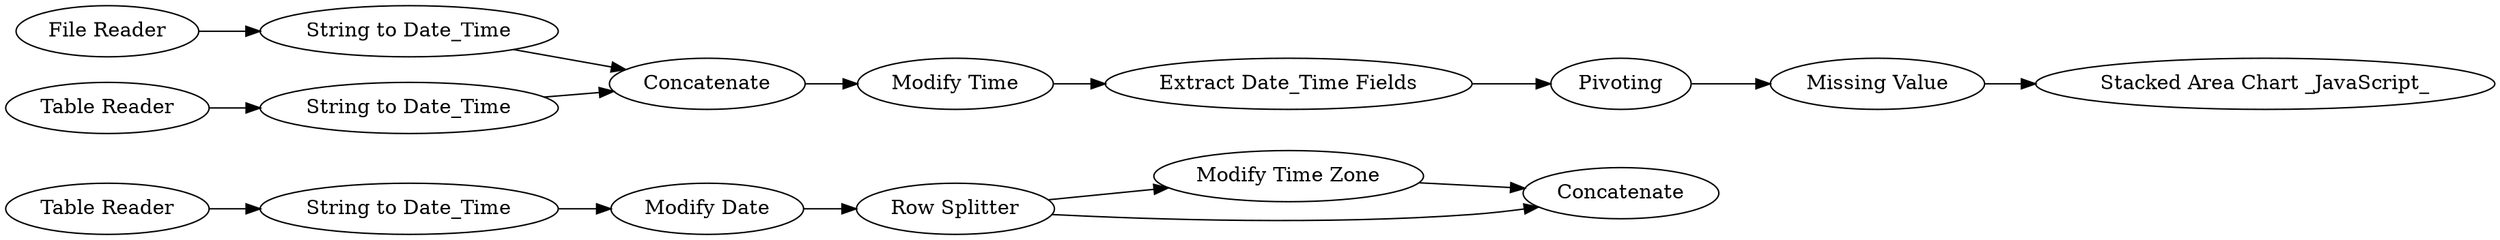 digraph {
	"-7563477027348949790_11" [label="Modify Time Zone"]
	"-7563477027348949790_18" [label=Concatenate]
	"-4605458192623597973_19" [label="String to Date_Time"]
	"-7563477027348949790_19" [label="Stacked Area Chart _JavaScript_"]
	"-7563477027348949790_2" [label="File Reader"]
	"-7563477027348949790_3" [label="String to Date_Time"]
	"178377989664380386_20" [label=Pivoting]
	"-7914772743183712009_4" [label="String to Date_Time"]
	"-7563477027348949790_4" [label=Concatenate]
	"-7563477027348949790_6" [label="Modify Date"]
	"-7563477027348949790_5" [label="Modify Time"]
	"-7914772743183712009_1" [label="Table Reader"]
	"-7563477027348949790_15" [label="Extract Date_Time Fields"]
	"178377989664380386_27" [label="Missing Value"]
	"-4605458192623597973_16" [label="Table Reader"]
	"-7563477027348949790_17" [label="Row Splitter"]
	"-7563477027348949790_15" -> "178377989664380386_20"
	"-7563477027348949790_6" -> "-7563477027348949790_17"
	"-4605458192623597973_19" -> "-7563477027348949790_6"
	"-7914772743183712009_1" -> "-7914772743183712009_4"
	"-7563477027348949790_17" -> "-7563477027348949790_11"
	"-7563477027348949790_4" -> "-7563477027348949790_5"
	"178377989664380386_27" -> "-7563477027348949790_19"
	"-7563477027348949790_17" -> "-7563477027348949790_18"
	"178377989664380386_20" -> "178377989664380386_27"
	"-7563477027348949790_11" -> "-7563477027348949790_18"
	"-7914772743183712009_4" -> "-7563477027348949790_4"
	"-7563477027348949790_2" -> "-7563477027348949790_3"
	"-7563477027348949790_5" -> "-7563477027348949790_15"
	"-4605458192623597973_16" -> "-4605458192623597973_19"
	"-7563477027348949790_3" -> "-7563477027348949790_4"
	rankdir=LR
}
